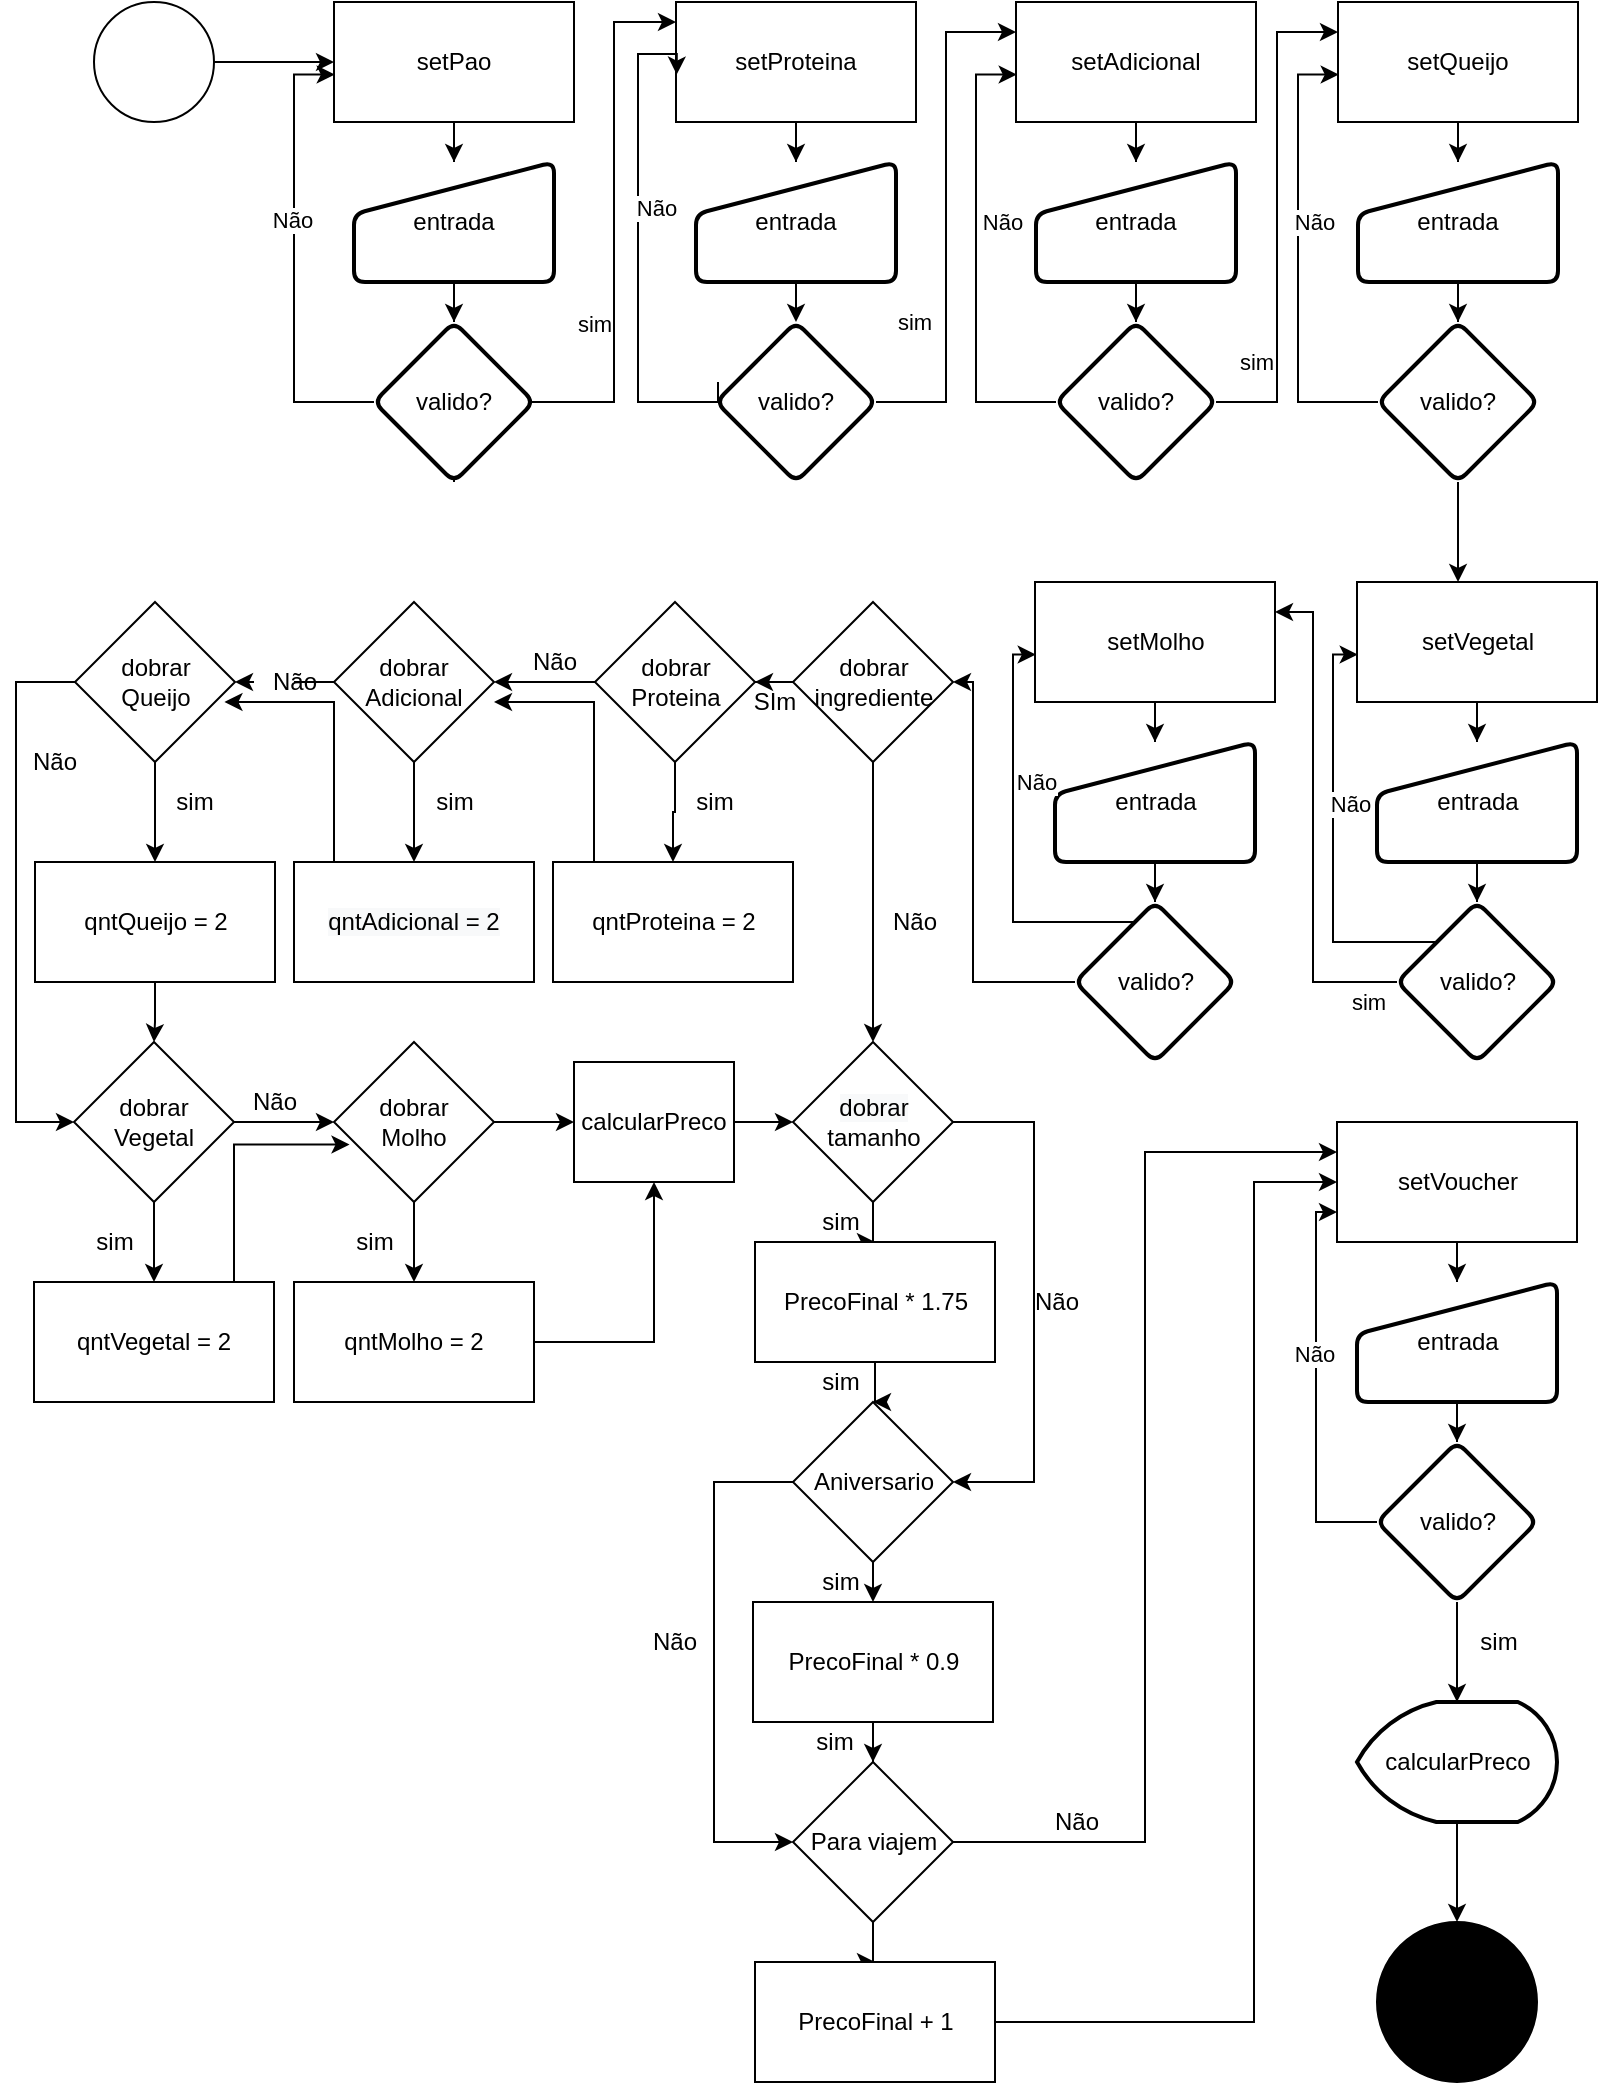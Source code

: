 <mxfile version="18.0.2" type="google"><diagram id="C5RBs43oDa-KdzZeNtuy" name="Page-1"><mxGraphModel grid="1" page="1" gridSize="10" guides="1" tooltips="1" connect="1" arrows="1" fold="1" pageScale="1" pageWidth="827" pageHeight="1169" math="0" shadow="0"><root><mxCell id="WIyWlLk6GJQsqaUBKTNV-0"/><mxCell id="WIyWlLk6GJQsqaUBKTNV-1" parent="WIyWlLk6GJQsqaUBKTNV-0"/><mxCell id="g2ubixiTTRhC26Um1EwS-9" value="" style="edgeStyle=orthogonalEdgeStyle;rounded=0;orthogonalLoop=1;jettySize=auto;html=1;" edge="1" parent="WIyWlLk6GJQsqaUBKTNV-1" source="g2ubixiTTRhC26Um1EwS-1" target="g2ubixiTTRhC26Um1EwS-8"><mxGeometry relative="1" as="geometry"/></mxCell><mxCell id="g2ubixiTTRhC26Um1EwS-1" value="entrada" style="html=1;strokeWidth=2;shape=manualInput;whiteSpace=wrap;rounded=1;size=26;arcSize=11;" vertex="1" parent="WIyWlLk6GJQsqaUBKTNV-1"><mxGeometry x="190" y="180" width="100" height="60" as="geometry"/></mxCell><mxCell id="g2ubixiTTRhC26Um1EwS-6" style="edgeStyle=orthogonalEdgeStyle;rounded=0;orthogonalLoop=1;jettySize=auto;html=1;entryX=0;entryY=0.5;entryDx=0;entryDy=0;" edge="1" parent="WIyWlLk6GJQsqaUBKTNV-1" source="g2ubixiTTRhC26Um1EwS-3" target="g2ubixiTTRhC26Um1EwS-5"><mxGeometry relative="1" as="geometry"/></mxCell><mxCell id="g2ubixiTTRhC26Um1EwS-3" value="" style="verticalLabelPosition=bottom;verticalAlign=top;html=1;shape=mxgraph.flowchart.on-page_reference;" vertex="1" parent="WIyWlLk6GJQsqaUBKTNV-1"><mxGeometry x="60" y="100" width="60" height="60" as="geometry"/></mxCell><mxCell id="g2ubixiTTRhC26Um1EwS-7" style="edgeStyle=orthogonalEdgeStyle;rounded=0;orthogonalLoop=1;jettySize=auto;html=1;" edge="1" parent="WIyWlLk6GJQsqaUBKTNV-1" source="g2ubixiTTRhC26Um1EwS-5" target="g2ubixiTTRhC26Um1EwS-1"><mxGeometry relative="1" as="geometry"/></mxCell><mxCell id="g2ubixiTTRhC26Um1EwS-5" value="setPao" style="rounded=0;whiteSpace=wrap;html=1;" vertex="1" parent="WIyWlLk6GJQsqaUBKTNV-1"><mxGeometry x="180" y="100" width="120" height="60" as="geometry"/></mxCell><mxCell id="g2ubixiTTRhC26Um1EwS-10" style="edgeStyle=orthogonalEdgeStyle;rounded=0;orthogonalLoop=1;jettySize=auto;html=1;entryX=0.003;entryY=0.605;entryDx=0;entryDy=0;entryPerimeter=0;" edge="1" parent="WIyWlLk6GJQsqaUBKTNV-1" source="g2ubixiTTRhC26Um1EwS-8" target="g2ubixiTTRhC26Um1EwS-5"><mxGeometry relative="1" as="geometry"><Array as="points"><mxPoint x="160" y="300"/><mxPoint x="160" y="136"/></Array></mxGeometry></mxCell><mxCell id="g2ubixiTTRhC26Um1EwS-11" value="Não" style="edgeLabel;html=1;align=center;verticalAlign=middle;resizable=0;points=[];" connectable="0" vertex="1" parent="g2ubixiTTRhC26Um1EwS-10"><mxGeometry x="0.172" y="1" relative="1" as="geometry"><mxPoint as="offset"/></mxGeometry></mxCell><mxCell id="g2ubixiTTRhC26Um1EwS-20" value="sim" style="edgeStyle=orthogonalEdgeStyle;rounded=0;orthogonalLoop=1;jettySize=auto;html=1;exitX=0.5;exitY=1;exitDx=0;exitDy=0;" edge="1" parent="WIyWlLk6GJQsqaUBKTNV-1" source="g2ubixiTTRhC26Um1EwS-8" target="g2ubixiTTRhC26Um1EwS-16"><mxGeometry x="-0.064" y="10" relative="1" as="geometry"><Array as="points"><mxPoint x="240" y="300"/><mxPoint x="320" y="300"/><mxPoint x="320" y="110"/></Array><mxPoint as="offset"/></mxGeometry></mxCell><mxCell id="g2ubixiTTRhC26Um1EwS-8" value="valido?" style="rhombus;whiteSpace=wrap;html=1;strokeWidth=2;rounded=1;arcSize=11;" vertex="1" parent="WIyWlLk6GJQsqaUBKTNV-1"><mxGeometry x="200" y="260" width="80" height="80" as="geometry"/></mxCell><mxCell id="g2ubixiTTRhC26Um1EwS-13" value="" style="edgeStyle=orthogonalEdgeStyle;rounded=0;orthogonalLoop=1;jettySize=auto;html=1;" edge="1" parent="WIyWlLk6GJQsqaUBKTNV-1" source="g2ubixiTTRhC26Um1EwS-14"><mxGeometry relative="1" as="geometry"><mxPoint x="411" y="260" as="targetPoint"/></mxGeometry></mxCell><mxCell id="g2ubixiTTRhC26Um1EwS-14" value="entrada" style="html=1;strokeWidth=2;shape=manualInput;whiteSpace=wrap;rounded=1;size=26;arcSize=11;" vertex="1" parent="WIyWlLk6GJQsqaUBKTNV-1"><mxGeometry x="361" y="180" width="100" height="60" as="geometry"/></mxCell><mxCell id="g2ubixiTTRhC26Um1EwS-15" style="edgeStyle=orthogonalEdgeStyle;rounded=0;orthogonalLoop=1;jettySize=auto;html=1;" edge="1" parent="WIyWlLk6GJQsqaUBKTNV-1" source="g2ubixiTTRhC26Um1EwS-16" target="g2ubixiTTRhC26Um1EwS-14"><mxGeometry relative="1" as="geometry"/></mxCell><mxCell id="g2ubixiTTRhC26Um1EwS-16" value="setProteina" style="rounded=0;whiteSpace=wrap;html=1;" vertex="1" parent="WIyWlLk6GJQsqaUBKTNV-1"><mxGeometry x="351" y="100" width="120" height="60" as="geometry"/></mxCell><mxCell id="g2ubixiTTRhC26Um1EwS-17" style="edgeStyle=orthogonalEdgeStyle;rounded=0;orthogonalLoop=1;jettySize=auto;html=1;entryX=0.003;entryY=0.605;entryDx=0;entryDy=0;entryPerimeter=0;" edge="1" parent="WIyWlLk6GJQsqaUBKTNV-1" target="g2ubixiTTRhC26Um1EwS-16"><mxGeometry relative="1" as="geometry"><Array as="points"><mxPoint x="372" y="300"/><mxPoint x="332" y="300"/><mxPoint x="332" y="126"/><mxPoint x="351" y="126"/></Array><mxPoint x="372" y="290" as="sourcePoint"/></mxGeometry></mxCell><mxCell id="g2ubixiTTRhC26Um1EwS-18" value="Não" style="edgeLabel;html=1;align=center;verticalAlign=middle;resizable=0;points=[];" connectable="0" vertex="1" parent="g2ubixiTTRhC26Um1EwS-17"><mxGeometry x="0.172" y="1" relative="1" as="geometry"><mxPoint x="10" y="1" as="offset"/></mxGeometry></mxCell><mxCell id="g2ubixiTTRhC26Um1EwS-58" value="sim" style="edgeStyle=orthogonalEdgeStyle;rounded=0;orthogonalLoop=1;jettySize=auto;html=1;exitX=1;exitY=0.5;exitDx=0;exitDy=0;entryX=0;entryY=0.25;entryDx=0;entryDy=0;" edge="1" parent="WIyWlLk6GJQsqaUBKTNV-1" source="g2ubixiTTRhC26Um1EwS-19" target="g2ubixiTTRhC26Um1EwS-38"><mxGeometry x="-0.412" y="16" relative="1" as="geometry"><mxPoint as="offset"/></mxGeometry></mxCell><mxCell id="g2ubixiTTRhC26Um1EwS-19" value="valido?" style="rhombus;whiteSpace=wrap;html=1;strokeWidth=2;rounded=1;arcSize=11;" vertex="1" parent="WIyWlLk6GJQsqaUBKTNV-1"><mxGeometry x="371" y="260" width="80" height="80" as="geometry"/></mxCell><mxCell id="g2ubixiTTRhC26Um1EwS-21" value="" style="edgeStyle=orthogonalEdgeStyle;rounded=0;orthogonalLoop=1;jettySize=auto;html=1;" edge="1" parent="WIyWlLk6GJQsqaUBKTNV-1" source="g2ubixiTTRhC26Um1EwS-22" target="g2ubixiTTRhC26Um1EwS-27"><mxGeometry relative="1" as="geometry"/></mxCell><mxCell id="g2ubixiTTRhC26Um1EwS-22" value="entrada" style="html=1;strokeWidth=2;shape=manualInput;whiteSpace=wrap;rounded=1;size=26;arcSize=11;" vertex="1" parent="WIyWlLk6GJQsqaUBKTNV-1"><mxGeometry x="692" y="180" width="100" height="60" as="geometry"/></mxCell><mxCell id="g2ubixiTTRhC26Um1EwS-23" style="edgeStyle=orthogonalEdgeStyle;rounded=0;orthogonalLoop=1;jettySize=auto;html=1;" edge="1" parent="WIyWlLk6GJQsqaUBKTNV-1" source="g2ubixiTTRhC26Um1EwS-24" target="g2ubixiTTRhC26Um1EwS-22"><mxGeometry relative="1" as="geometry"/></mxCell><mxCell id="g2ubixiTTRhC26Um1EwS-24" value="setQueijo" style="rounded=0;whiteSpace=wrap;html=1;" vertex="1" parent="WIyWlLk6GJQsqaUBKTNV-1"><mxGeometry x="682" y="100" width="120" height="60" as="geometry"/></mxCell><mxCell id="g2ubixiTTRhC26Um1EwS-25" style="edgeStyle=orthogonalEdgeStyle;rounded=0;orthogonalLoop=1;jettySize=auto;html=1;entryX=0.003;entryY=0.605;entryDx=0;entryDy=0;entryPerimeter=0;" edge="1" parent="WIyWlLk6GJQsqaUBKTNV-1" source="g2ubixiTTRhC26Um1EwS-27" target="g2ubixiTTRhC26Um1EwS-24"><mxGeometry relative="1" as="geometry"><Array as="points"><mxPoint x="662" y="300"/><mxPoint x="662" y="136"/></Array></mxGeometry></mxCell><mxCell id="g2ubixiTTRhC26Um1EwS-26" value="Não" style="edgeLabel;html=1;align=center;verticalAlign=middle;resizable=0;points=[];" connectable="0" vertex="1" parent="g2ubixiTTRhC26Um1EwS-25"><mxGeometry x="0.172" y="1" relative="1" as="geometry"><mxPoint x="9" y="1" as="offset"/></mxGeometry></mxCell><mxCell id="g2ubixiTTRhC26Um1EwS-100" style="edgeStyle=orthogonalEdgeStyle;rounded=0;orthogonalLoop=1;jettySize=auto;html=1;exitX=0.5;exitY=1;exitDx=0;exitDy=0;entryX=0.421;entryY=0;entryDx=0;entryDy=0;entryPerimeter=0;" edge="1" parent="WIyWlLk6GJQsqaUBKTNV-1" source="g2ubixiTTRhC26Um1EwS-27" target="g2ubixiTTRhC26Um1EwS-53"><mxGeometry relative="1" as="geometry"/></mxCell><mxCell id="g2ubixiTTRhC26Um1EwS-27" value="valido?" style="rhombus;whiteSpace=wrap;html=1;strokeWidth=2;rounded=1;arcSize=11;" vertex="1" parent="WIyWlLk6GJQsqaUBKTNV-1"><mxGeometry x="702" y="260" width="80" height="80" as="geometry"/></mxCell><mxCell id="g2ubixiTTRhC26Um1EwS-35" value="" style="edgeStyle=orthogonalEdgeStyle;rounded=0;orthogonalLoop=1;jettySize=auto;html=1;" edge="1" parent="WIyWlLk6GJQsqaUBKTNV-1" source="g2ubixiTTRhC26Um1EwS-36" target="g2ubixiTTRhC26Um1EwS-41"><mxGeometry relative="1" as="geometry"/></mxCell><mxCell id="g2ubixiTTRhC26Um1EwS-36" value="entrada" style="html=1;strokeWidth=2;shape=manualInput;whiteSpace=wrap;rounded=1;size=26;arcSize=11;" vertex="1" parent="WIyWlLk6GJQsqaUBKTNV-1"><mxGeometry x="531" y="180" width="100" height="60" as="geometry"/></mxCell><mxCell id="g2ubixiTTRhC26Um1EwS-37" style="edgeStyle=orthogonalEdgeStyle;rounded=0;orthogonalLoop=1;jettySize=auto;html=1;" edge="1" parent="WIyWlLk6GJQsqaUBKTNV-1" source="g2ubixiTTRhC26Um1EwS-38" target="g2ubixiTTRhC26Um1EwS-36"><mxGeometry relative="1" as="geometry"/></mxCell><mxCell id="g2ubixiTTRhC26Um1EwS-38" value="setAdicional" style="rounded=0;whiteSpace=wrap;html=1;" vertex="1" parent="WIyWlLk6GJQsqaUBKTNV-1"><mxGeometry x="521" y="100" width="120" height="60" as="geometry"/></mxCell><mxCell id="g2ubixiTTRhC26Um1EwS-39" style="edgeStyle=orthogonalEdgeStyle;rounded=0;orthogonalLoop=1;jettySize=auto;html=1;entryX=0.003;entryY=0.605;entryDx=0;entryDy=0;entryPerimeter=0;" edge="1" parent="WIyWlLk6GJQsqaUBKTNV-1" source="g2ubixiTTRhC26Um1EwS-41" target="g2ubixiTTRhC26Um1EwS-38"><mxGeometry relative="1" as="geometry"><Array as="points"><mxPoint x="501" y="300"/><mxPoint x="501" y="136"/></Array></mxGeometry></mxCell><mxCell id="g2ubixiTTRhC26Um1EwS-40" value="Não" style="edgeLabel;html=1;align=center;verticalAlign=middle;resizable=0;points=[];" connectable="0" vertex="1" parent="g2ubixiTTRhC26Um1EwS-39"><mxGeometry x="0.172" y="1" relative="1" as="geometry"><mxPoint x="14" y="1" as="offset"/></mxGeometry></mxCell><mxCell id="g2ubixiTTRhC26Um1EwS-59" value="sim" style="edgeStyle=orthogonalEdgeStyle;rounded=0;orthogonalLoop=1;jettySize=auto;html=1;exitX=1;exitY=0.5;exitDx=0;exitDy=0;entryX=0;entryY=0.25;entryDx=0;entryDy=0;" edge="1" parent="WIyWlLk6GJQsqaUBKTNV-1" source="g2ubixiTTRhC26Um1EwS-41" target="g2ubixiTTRhC26Um1EwS-24"><mxGeometry x="-0.589" y="11" relative="1" as="geometry"><mxPoint as="offset"/></mxGeometry></mxCell><mxCell id="g2ubixiTTRhC26Um1EwS-41" value="valido?" style="rhombus;whiteSpace=wrap;html=1;strokeWidth=2;rounded=1;arcSize=11;" vertex="1" parent="WIyWlLk6GJQsqaUBKTNV-1"><mxGeometry x="541" y="260" width="80" height="80" as="geometry"/></mxCell><mxCell id="g2ubixiTTRhC26Um1EwS-43" value="" style="edgeStyle=orthogonalEdgeStyle;rounded=0;orthogonalLoop=1;jettySize=auto;html=1;" edge="1" parent="WIyWlLk6GJQsqaUBKTNV-1" source="g2ubixiTTRhC26Um1EwS-44" target="g2ubixiTTRhC26Um1EwS-49"><mxGeometry relative="1" as="geometry"/></mxCell><mxCell id="g2ubixiTTRhC26Um1EwS-44" value="entrada" style="html=1;strokeWidth=2;shape=manualInput;whiteSpace=wrap;rounded=1;size=26;arcSize=11;" vertex="1" parent="WIyWlLk6GJQsqaUBKTNV-1"><mxGeometry x="540.5" y="470" width="100" height="60" as="geometry"/></mxCell><mxCell id="g2ubixiTTRhC26Um1EwS-45" style="edgeStyle=orthogonalEdgeStyle;rounded=0;orthogonalLoop=1;jettySize=auto;html=1;" edge="1" parent="WIyWlLk6GJQsqaUBKTNV-1" source="g2ubixiTTRhC26Um1EwS-46" target="g2ubixiTTRhC26Um1EwS-44"><mxGeometry relative="1" as="geometry"/></mxCell><mxCell id="g2ubixiTTRhC26Um1EwS-46" value="setMolho" style="rounded=0;whiteSpace=wrap;html=1;" vertex="1" parent="WIyWlLk6GJQsqaUBKTNV-1"><mxGeometry x="530.5" y="390" width="120" height="60" as="geometry"/></mxCell><mxCell id="g2ubixiTTRhC26Um1EwS-47" style="edgeStyle=orthogonalEdgeStyle;rounded=0;orthogonalLoop=1;jettySize=auto;html=1;entryX=0.003;entryY=0.605;entryDx=0;entryDy=0;entryPerimeter=0;" edge="1" parent="WIyWlLk6GJQsqaUBKTNV-1" source="g2ubixiTTRhC26Um1EwS-49" target="g2ubixiTTRhC26Um1EwS-46"><mxGeometry relative="1" as="geometry"><Array as="points"><mxPoint x="519.5" y="560"/><mxPoint x="519.5" y="426"/></Array></mxGeometry></mxCell><mxCell id="g2ubixiTTRhC26Um1EwS-48" value="Não" style="edgeLabel;html=1;align=center;verticalAlign=middle;resizable=0;points=[];" connectable="0" vertex="1" parent="g2ubixiTTRhC26Um1EwS-47"><mxGeometry x="0.172" y="1" relative="1" as="geometry"><mxPoint x="12" y="-10" as="offset"/></mxGeometry></mxCell><mxCell id="g2ubixiTTRhC26Um1EwS-66" style="edgeStyle=orthogonalEdgeStyle;rounded=0;orthogonalLoop=1;jettySize=auto;html=1;entryX=1;entryY=0.5;entryDx=0;entryDy=0;" edge="1" parent="WIyWlLk6GJQsqaUBKTNV-1" source="g2ubixiTTRhC26Um1EwS-49" target="g2ubixiTTRhC26Um1EwS-65"><mxGeometry relative="1" as="geometry"><Array as="points"><mxPoint x="499.5" y="590"/><mxPoint x="499.5" y="440"/></Array></mxGeometry></mxCell><mxCell id="g2ubixiTTRhC26Um1EwS-49" value="valido?" style="rhombus;whiteSpace=wrap;html=1;strokeWidth=2;rounded=1;arcSize=11;" vertex="1" parent="WIyWlLk6GJQsqaUBKTNV-1"><mxGeometry x="550.5" y="550" width="80" height="80" as="geometry"/></mxCell><mxCell id="g2ubixiTTRhC26Um1EwS-50" value="" style="edgeStyle=orthogonalEdgeStyle;rounded=0;orthogonalLoop=1;jettySize=auto;html=1;" edge="1" parent="WIyWlLk6GJQsqaUBKTNV-1" source="g2ubixiTTRhC26Um1EwS-51" target="g2ubixiTTRhC26Um1EwS-56"><mxGeometry relative="1" as="geometry"/></mxCell><mxCell id="g2ubixiTTRhC26Um1EwS-51" value="entrada" style="html=1;strokeWidth=2;shape=manualInput;whiteSpace=wrap;rounded=1;size=26;arcSize=11;" vertex="1" parent="WIyWlLk6GJQsqaUBKTNV-1"><mxGeometry x="701.5" y="470" width="100" height="60" as="geometry"/></mxCell><mxCell id="g2ubixiTTRhC26Um1EwS-52" style="edgeStyle=orthogonalEdgeStyle;rounded=0;orthogonalLoop=1;jettySize=auto;html=1;" edge="1" parent="WIyWlLk6GJQsqaUBKTNV-1" source="g2ubixiTTRhC26Um1EwS-53" target="g2ubixiTTRhC26Um1EwS-51"><mxGeometry relative="1" as="geometry"/></mxCell><mxCell id="g2ubixiTTRhC26Um1EwS-53" value="setVegetal" style="rounded=0;whiteSpace=wrap;html=1;" vertex="1" parent="WIyWlLk6GJQsqaUBKTNV-1"><mxGeometry x="691.5" y="390" width="120" height="60" as="geometry"/></mxCell><mxCell id="g2ubixiTTRhC26Um1EwS-54" style="edgeStyle=orthogonalEdgeStyle;rounded=0;orthogonalLoop=1;jettySize=auto;html=1;entryX=0.003;entryY=0.605;entryDx=0;entryDy=0;entryPerimeter=0;" edge="1" parent="WIyWlLk6GJQsqaUBKTNV-1" source="g2ubixiTTRhC26Um1EwS-56" target="g2ubixiTTRhC26Um1EwS-53"><mxGeometry relative="1" as="geometry"><Array as="points"><mxPoint x="679.5" y="570"/><mxPoint x="679.5" y="426"/></Array></mxGeometry></mxCell><mxCell id="g2ubixiTTRhC26Um1EwS-55" value="Não" style="edgeLabel;html=1;align=center;verticalAlign=middle;resizable=0;points=[];" connectable="0" vertex="1" parent="g2ubixiTTRhC26Um1EwS-54"><mxGeometry x="0.172" y="1" relative="1" as="geometry"><mxPoint x="9" y="1" as="offset"/></mxGeometry></mxCell><mxCell id="g2ubixiTTRhC26Um1EwS-63" style="edgeStyle=orthogonalEdgeStyle;rounded=0;orthogonalLoop=1;jettySize=auto;html=1;entryX=1;entryY=0.25;entryDx=0;entryDy=0;" edge="1" parent="WIyWlLk6GJQsqaUBKTNV-1" source="g2ubixiTTRhC26Um1EwS-56" target="g2ubixiTTRhC26Um1EwS-46"><mxGeometry relative="1" as="geometry"><Array as="points"><mxPoint x="669.5" y="590"/><mxPoint x="669.5" y="405"/></Array></mxGeometry></mxCell><mxCell id="g2ubixiTTRhC26Um1EwS-64" value="sim" style="edgeLabel;html=1;align=center;verticalAlign=middle;resizable=0;points=[];" connectable="0" vertex="1" parent="g2ubixiTTRhC26Um1EwS-63"><mxGeometry x="-0.725" relative="1" as="geometry"><mxPoint x="19" y="10" as="offset"/></mxGeometry></mxCell><mxCell id="g2ubixiTTRhC26Um1EwS-56" value="valido?" style="rhombus;whiteSpace=wrap;html=1;strokeWidth=2;rounded=1;arcSize=11;" vertex="1" parent="WIyWlLk6GJQsqaUBKTNV-1"><mxGeometry x="711.5" y="550" width="80" height="80" as="geometry"/></mxCell><mxCell id="g2ubixiTTRhC26Um1EwS-86" style="edgeStyle=orthogonalEdgeStyle;rounded=0;orthogonalLoop=1;jettySize=auto;html=1;" edge="1" parent="WIyWlLk6GJQsqaUBKTNV-1" source="g2ubixiTTRhC26Um1EwS-65" target="g2ubixiTTRhC26Um1EwS-72"><mxGeometry relative="1" as="geometry"/></mxCell><mxCell id="g2ubixiTTRhC26Um1EwS-92" style="edgeStyle=orthogonalEdgeStyle;rounded=0;orthogonalLoop=1;jettySize=auto;html=1;exitX=0;exitY=0.5;exitDx=0;exitDy=0;" edge="1" parent="WIyWlLk6GJQsqaUBKTNV-1" source="g2ubixiTTRhC26Um1EwS-65" target="g2ubixiTTRhC26Um1EwS-67"><mxGeometry relative="1" as="geometry"/></mxCell><mxCell id="g2ubixiTTRhC26Um1EwS-65" value="dobrar&lt;br&gt;ingrediente" style="rhombus;whiteSpace=wrap;html=1;" vertex="1" parent="WIyWlLk6GJQsqaUBKTNV-1"><mxGeometry x="409.5" y="400" width="80" height="80" as="geometry"/></mxCell><mxCell id="g2ubixiTTRhC26Um1EwS-94" style="edgeStyle=orthogonalEdgeStyle;rounded=0;orthogonalLoop=1;jettySize=auto;html=1;exitX=0.5;exitY=1;exitDx=0;exitDy=0;entryX=0.5;entryY=0;entryDx=0;entryDy=0;" edge="1" parent="WIyWlLk6GJQsqaUBKTNV-1" source="g2ubixiTTRhC26Um1EwS-67" target="g2ubixiTTRhC26Um1EwS-87"><mxGeometry relative="1" as="geometry"/></mxCell><mxCell id="g2ubixiTTRhC26Um1EwS-97" style="edgeStyle=orthogonalEdgeStyle;rounded=0;orthogonalLoop=1;jettySize=auto;html=1;exitX=0;exitY=0.5;exitDx=0;exitDy=0;" edge="1" parent="WIyWlLk6GJQsqaUBKTNV-1" source="g2ubixiTTRhC26Um1EwS-67" target="g2ubixiTTRhC26Um1EwS-68"><mxGeometry relative="1" as="geometry"/></mxCell><mxCell id="g2ubixiTTRhC26Um1EwS-67" value="&lt;span style=&quot;&quot;&gt;dobrar&lt;/span&gt;&lt;br style=&quot;&quot;&gt;&lt;span style=&quot;&quot;&gt;Proteina&lt;/span&gt;" style="rhombus;whiteSpace=wrap;html=1;" vertex="1" parent="WIyWlLk6GJQsqaUBKTNV-1"><mxGeometry x="310.5" y="400" width="80" height="80" as="geometry"/></mxCell><mxCell id="g2ubixiTTRhC26Um1EwS-95" style="edgeStyle=orthogonalEdgeStyle;rounded=0;orthogonalLoop=1;jettySize=auto;html=1;exitX=0.5;exitY=1;exitDx=0;exitDy=0;entryX=0.5;entryY=0;entryDx=0;entryDy=0;" edge="1" parent="WIyWlLk6GJQsqaUBKTNV-1" source="g2ubixiTTRhC26Um1EwS-68" target="g2ubixiTTRhC26Um1EwS-88"><mxGeometry relative="1" as="geometry"/></mxCell><mxCell id="g2ubixiTTRhC26Um1EwS-98" style="edgeStyle=orthogonalEdgeStyle;rounded=0;orthogonalLoop=1;jettySize=auto;html=1;exitX=0;exitY=0.5;exitDx=0;exitDy=0;startArrow=none;" edge="1" parent="WIyWlLk6GJQsqaUBKTNV-1" source="g2ubixiTTRhC26Um1EwS-122"><mxGeometry relative="1" as="geometry"><mxPoint x="130.5" y="440" as="targetPoint"/></mxGeometry></mxCell><mxCell id="g2ubixiTTRhC26Um1EwS-68" value="&lt;span style=&quot;&quot;&gt;dobrar&lt;/span&gt;&lt;br style=&quot;&quot;&gt;&lt;span style=&quot;&quot;&gt;Adicional&lt;/span&gt;" style="rhombus;whiteSpace=wrap;html=1;" vertex="1" parent="WIyWlLk6GJQsqaUBKTNV-1"><mxGeometry x="180" y="400" width="80" height="80" as="geometry"/></mxCell><mxCell id="g2ubixiTTRhC26Um1EwS-96" style="edgeStyle=orthogonalEdgeStyle;rounded=0;orthogonalLoop=1;jettySize=auto;html=1;exitX=0.5;exitY=1;exitDx=0;exitDy=0;" edge="1" parent="WIyWlLk6GJQsqaUBKTNV-1" source="g2ubixiTTRhC26Um1EwS-69"><mxGeometry relative="1" as="geometry"><mxPoint x="90.5" y="530" as="targetPoint"/></mxGeometry></mxCell><mxCell id="g2ubixiTTRhC26Um1EwS-104" style="edgeStyle=orthogonalEdgeStyle;rounded=0;orthogonalLoop=1;jettySize=auto;html=1;entryX=0;entryY=0.5;entryDx=0;entryDy=0;" edge="1" parent="WIyWlLk6GJQsqaUBKTNV-1" source="g2ubixiTTRhC26Um1EwS-69" target="g2ubixiTTRhC26Um1EwS-70"><mxGeometry relative="1" as="geometry"><Array as="points"><mxPoint x="21" y="440"/><mxPoint x="21" y="660"/></Array></mxGeometry></mxCell><mxCell id="g2ubixiTTRhC26Um1EwS-69" value="&lt;span style=&quot;&quot;&gt;dobrar&lt;/span&gt;&lt;br style=&quot;&quot;&gt;&lt;span style=&quot;&quot;&gt;Queijo&lt;/span&gt;" style="rhombus;whiteSpace=wrap;html=1;" vertex="1" parent="WIyWlLk6GJQsqaUBKTNV-1"><mxGeometry x="50.5" y="400" width="80" height="80" as="geometry"/></mxCell><mxCell id="g2ubixiTTRhC26Um1EwS-106" style="edgeStyle=orthogonalEdgeStyle;rounded=0;orthogonalLoop=1;jettySize=auto;html=1;exitX=1;exitY=0.5;exitDx=0;exitDy=0;" edge="1" parent="WIyWlLk6GJQsqaUBKTNV-1" source="g2ubixiTTRhC26Um1EwS-70" target="g2ubixiTTRhC26Um1EwS-71"><mxGeometry relative="1" as="geometry"/></mxCell><mxCell id="g2ubixiTTRhC26Um1EwS-113" style="edgeStyle=orthogonalEdgeStyle;rounded=0;orthogonalLoop=1;jettySize=auto;html=1;exitX=0.5;exitY=1;exitDx=0;exitDy=0;" edge="1" parent="WIyWlLk6GJQsqaUBKTNV-1" source="g2ubixiTTRhC26Um1EwS-70" target="g2ubixiTTRhC26Um1EwS-90"><mxGeometry relative="1" as="geometry"/></mxCell><mxCell id="g2ubixiTTRhC26Um1EwS-70" value="&lt;span style=&quot;&quot;&gt;dobrar&lt;/span&gt;&lt;br style=&quot;&quot;&gt;&lt;span style=&quot;&quot;&gt;Vegetal&lt;/span&gt;" style="rhombus;whiteSpace=wrap;html=1;" vertex="1" parent="WIyWlLk6GJQsqaUBKTNV-1"><mxGeometry x="50" y="620" width="80" height="80" as="geometry"/></mxCell><mxCell id="g2ubixiTTRhC26Um1EwS-116" style="edgeStyle=orthogonalEdgeStyle;rounded=0;orthogonalLoop=1;jettySize=auto;html=1;entryX=0.5;entryY=0;entryDx=0;entryDy=0;" edge="1" parent="WIyWlLk6GJQsqaUBKTNV-1" source="g2ubixiTTRhC26Um1EwS-71" target="g2ubixiTTRhC26Um1EwS-91"><mxGeometry relative="1" as="geometry"/></mxCell><mxCell id="g2ubixiTTRhC26Um1EwS-127" style="edgeStyle=orthogonalEdgeStyle;rounded=0;orthogonalLoop=1;jettySize=auto;html=1;exitX=1;exitY=0.5;exitDx=0;exitDy=0;entryX=0;entryY=0.5;entryDx=0;entryDy=0;" edge="1" parent="WIyWlLk6GJQsqaUBKTNV-1" source="g2ubixiTTRhC26Um1EwS-71" target="g2ubixiTTRhC26Um1EwS-163"><mxGeometry relative="1" as="geometry"><Array as="points"><mxPoint x="280" y="660"/><mxPoint x="280" y="660"/></Array></mxGeometry></mxCell><mxCell id="g2ubixiTTRhC26Um1EwS-71" value="&lt;span style=&quot;&quot;&gt;dobrar&lt;/span&gt;&lt;br style=&quot;&quot;&gt;&lt;span style=&quot;&quot;&gt;Molho&lt;/span&gt;" style="rhombus;whiteSpace=wrap;html=1;" vertex="1" parent="WIyWlLk6GJQsqaUBKTNV-1"><mxGeometry x="180" y="620" width="80" height="80" as="geometry"/></mxCell><mxCell id="g2ubixiTTRhC26Um1EwS-134" style="edgeStyle=orthogonalEdgeStyle;rounded=0;orthogonalLoop=1;jettySize=auto;html=1;exitX=0.5;exitY=1;exitDx=0;exitDy=0;" edge="1" parent="WIyWlLk6GJQsqaUBKTNV-1" source="g2ubixiTTRhC26Um1EwS-72" target="g2ubixiTTRhC26Um1EwS-131"><mxGeometry relative="1" as="geometry"/></mxCell><mxCell id="g2ubixiTTRhC26Um1EwS-141" style="edgeStyle=orthogonalEdgeStyle;rounded=0;orthogonalLoop=1;jettySize=auto;html=1;exitX=1;exitY=0.5;exitDx=0;exitDy=0;entryX=1;entryY=0.5;entryDx=0;entryDy=0;" edge="1" parent="WIyWlLk6GJQsqaUBKTNV-1" source="g2ubixiTTRhC26Um1EwS-72" target="g2ubixiTTRhC26Um1EwS-73"><mxGeometry relative="1" as="geometry"><Array as="points"><mxPoint x="530" y="660"/><mxPoint x="530" y="840"/></Array></mxGeometry></mxCell><mxCell id="g2ubixiTTRhC26Um1EwS-72" value="&lt;span style=&quot;color: rgb(0, 0, 0); font-family: Helvetica; font-size: 12px; font-style: normal; font-variant-ligatures: normal; font-variant-caps: normal; font-weight: 400; letter-spacing: normal; orphans: 2; text-align: center; text-indent: 0px; text-transform: none; widows: 2; word-spacing: 0px; -webkit-text-stroke-width: 0px; background-color: rgb(248, 249, 250); text-decoration-thickness: initial; text-decoration-style: initial; text-decoration-color: initial; float: none; display: inline !important;&quot;&gt;dobrar&lt;/span&gt;&lt;br style=&quot;color: rgb(0, 0, 0); font-family: Helvetica; font-size: 12px; font-style: normal; font-variant-ligatures: normal; font-variant-caps: normal; font-weight: 400; letter-spacing: normal; orphans: 2; text-align: center; text-indent: 0px; text-transform: none; widows: 2; word-spacing: 0px; -webkit-text-stroke-width: 0px; background-color: rgb(248, 249, 250); text-decoration-thickness: initial; text-decoration-style: initial; text-decoration-color: initial;&quot;&gt;tamanho" style="rhombus;whiteSpace=wrap;html=1;" vertex="1" parent="WIyWlLk6GJQsqaUBKTNV-1"><mxGeometry x="409.5" y="620" width="80" height="80" as="geometry"/></mxCell><mxCell id="g2ubixiTTRhC26Um1EwS-136" style="edgeStyle=orthogonalEdgeStyle;rounded=0;orthogonalLoop=1;jettySize=auto;html=1;exitX=0.5;exitY=1;exitDx=0;exitDy=0;entryX=0.5;entryY=0;entryDx=0;entryDy=0;" edge="1" parent="WIyWlLk6GJQsqaUBKTNV-1" source="g2ubixiTTRhC26Um1EwS-73" target="g2ubixiTTRhC26Um1EwS-132"><mxGeometry relative="1" as="geometry"/></mxCell><mxCell id="g2ubixiTTRhC26Um1EwS-142" style="edgeStyle=orthogonalEdgeStyle;rounded=0;orthogonalLoop=1;jettySize=auto;html=1;exitX=0;exitY=0.5;exitDx=0;exitDy=0;entryX=0;entryY=0.5;entryDx=0;entryDy=0;" edge="1" parent="WIyWlLk6GJQsqaUBKTNV-1" source="g2ubixiTTRhC26Um1EwS-73" target="g2ubixiTTRhC26Um1EwS-74"><mxGeometry relative="1" as="geometry"><Array as="points"><mxPoint x="370" y="840"/><mxPoint x="370" y="1020"/></Array></mxGeometry></mxCell><mxCell id="g2ubixiTTRhC26Um1EwS-73" value="Aniversario" style="rhombus;whiteSpace=wrap;html=1;" vertex="1" parent="WIyWlLk6GJQsqaUBKTNV-1"><mxGeometry x="409.5" y="800" width="80" height="80" as="geometry"/></mxCell><mxCell id="g2ubixiTTRhC26Um1EwS-138" style="edgeStyle=orthogonalEdgeStyle;rounded=0;orthogonalLoop=1;jettySize=auto;html=1;exitX=0.5;exitY=1;exitDx=0;exitDy=0;" edge="1" parent="WIyWlLk6GJQsqaUBKTNV-1" source="g2ubixiTTRhC26Um1EwS-74" target="g2ubixiTTRhC26Um1EwS-133"><mxGeometry relative="1" as="geometry"/></mxCell><mxCell id="g2ubixiTTRhC26Um1EwS-151" style="edgeStyle=orthogonalEdgeStyle;rounded=0;orthogonalLoop=1;jettySize=auto;html=1;entryX=0;entryY=0.25;entryDx=0;entryDy=0;" edge="1" parent="WIyWlLk6GJQsqaUBKTNV-1" source="g2ubixiTTRhC26Um1EwS-74" target="g2ubixiTTRhC26Um1EwS-78"><mxGeometry relative="1" as="geometry"/></mxCell><mxCell id="g2ubixiTTRhC26Um1EwS-74" value="Para viajem" style="rhombus;whiteSpace=wrap;html=1;" vertex="1" parent="WIyWlLk6GJQsqaUBKTNV-1"><mxGeometry x="409.5" y="980" width="80" height="80" as="geometry"/></mxCell><mxCell id="g2ubixiTTRhC26Um1EwS-75" value="" style="edgeStyle=orthogonalEdgeStyle;rounded=0;orthogonalLoop=1;jettySize=auto;html=1;" edge="1" parent="WIyWlLk6GJQsqaUBKTNV-1" source="g2ubixiTTRhC26Um1EwS-76" target="g2ubixiTTRhC26Um1EwS-81"><mxGeometry relative="1" as="geometry"/></mxCell><mxCell id="g2ubixiTTRhC26Um1EwS-76" value="entrada" style="html=1;strokeWidth=2;shape=manualInput;whiteSpace=wrap;rounded=1;size=26;arcSize=11;" vertex="1" parent="WIyWlLk6GJQsqaUBKTNV-1"><mxGeometry x="691.5" y="740" width="100" height="60" as="geometry"/></mxCell><mxCell id="g2ubixiTTRhC26Um1EwS-77" style="edgeStyle=orthogonalEdgeStyle;rounded=0;orthogonalLoop=1;jettySize=auto;html=1;" edge="1" parent="WIyWlLk6GJQsqaUBKTNV-1" source="g2ubixiTTRhC26Um1EwS-78" target="g2ubixiTTRhC26Um1EwS-76"><mxGeometry relative="1" as="geometry"/></mxCell><mxCell id="g2ubixiTTRhC26Um1EwS-78" value="setVoucher" style="rounded=0;whiteSpace=wrap;html=1;" vertex="1" parent="WIyWlLk6GJQsqaUBKTNV-1"><mxGeometry x="681.5" y="660" width="120" height="60" as="geometry"/></mxCell><mxCell id="g2ubixiTTRhC26Um1EwS-79" style="edgeStyle=orthogonalEdgeStyle;rounded=0;orthogonalLoop=1;jettySize=auto;html=1;entryX=0;entryY=0.75;entryDx=0;entryDy=0;" edge="1" parent="WIyWlLk6GJQsqaUBKTNV-1" source="g2ubixiTTRhC26Um1EwS-81" target="g2ubixiTTRhC26Um1EwS-78"><mxGeometry relative="1" as="geometry"><Array as="points"><mxPoint x="671" y="860"/><mxPoint x="671" y="705"/></Array></mxGeometry></mxCell><mxCell id="g2ubixiTTRhC26Um1EwS-80" value="Não" style="edgeLabel;html=1;align=center;verticalAlign=middle;resizable=0;points=[];" connectable="0" vertex="1" parent="g2ubixiTTRhC26Um1EwS-79"><mxGeometry x="0.172" y="1" relative="1" as="geometry"><mxPoint as="offset"/></mxGeometry></mxCell><mxCell id="g2ubixiTTRhC26Um1EwS-160" value="" style="edgeStyle=orthogonalEdgeStyle;rounded=0;orthogonalLoop=1;jettySize=auto;html=1;" edge="1" parent="WIyWlLk6GJQsqaUBKTNV-1" source="g2ubixiTTRhC26Um1EwS-81" target="g2ubixiTTRhC26Um1EwS-139"><mxGeometry relative="1" as="geometry"/></mxCell><mxCell id="g2ubixiTTRhC26Um1EwS-81" value="valido?" style="rhombus;whiteSpace=wrap;html=1;strokeWidth=2;rounded=1;arcSize=11;" vertex="1" parent="WIyWlLk6GJQsqaUBKTNV-1"><mxGeometry x="701.5" y="820" width="80" height="80" as="geometry"/></mxCell><mxCell id="g2ubixiTTRhC26Um1EwS-83" value="" style="ellipse;whiteSpace=wrap;html=1;aspect=fixed;fillColor=#000000;" vertex="1" parent="WIyWlLk6GJQsqaUBKTNV-1"><mxGeometry x="701.5" y="1060" width="80" height="80" as="geometry"/></mxCell><mxCell id="g2ubixiTTRhC26Um1EwS-101" style="edgeStyle=orthogonalEdgeStyle;rounded=0;orthogonalLoop=1;jettySize=auto;html=1;exitX=0.25;exitY=0;exitDx=0;exitDy=0;" edge="1" parent="WIyWlLk6GJQsqaUBKTNV-1" source="g2ubixiTTRhC26Um1EwS-87"><mxGeometry relative="1" as="geometry"><mxPoint x="260.0" y="450" as="targetPoint"/><Array as="points"><mxPoint x="310" y="530"/><mxPoint x="310" y="450"/></Array></mxGeometry></mxCell><mxCell id="g2ubixiTTRhC26Um1EwS-87" value="qntProteina = 2" style="rounded=0;whiteSpace=wrap;html=1;fillColor=#FFFFFF;" vertex="1" parent="WIyWlLk6GJQsqaUBKTNV-1"><mxGeometry x="289.5" y="530" width="120" height="60" as="geometry"/></mxCell><mxCell id="g2ubixiTTRhC26Um1EwS-103" style="edgeStyle=orthogonalEdgeStyle;rounded=0;orthogonalLoop=1;jettySize=auto;html=1;exitX=0.25;exitY=0;exitDx=0;exitDy=0;entryX=0.934;entryY=0.625;entryDx=0;entryDy=0;entryPerimeter=0;" edge="1" parent="WIyWlLk6GJQsqaUBKTNV-1" source="g2ubixiTTRhC26Um1EwS-88" target="g2ubixiTTRhC26Um1EwS-69"><mxGeometry relative="1" as="geometry"><Array as="points"><mxPoint x="180" y="530"/><mxPoint x="180" y="450"/></Array></mxGeometry></mxCell><mxCell id="g2ubixiTTRhC26Um1EwS-88" value="&lt;span style=&quot;color: rgb(0, 0, 0); font-family: Helvetica; font-size: 12px; font-style: normal; font-variant-ligatures: normal; font-variant-caps: normal; font-weight: 400; letter-spacing: normal; orphans: 2; text-align: center; text-indent: 0px; text-transform: none; widows: 2; word-spacing: 0px; -webkit-text-stroke-width: 0px; background-color: rgb(248, 249, 250); text-decoration-thickness: initial; text-decoration-style: initial; text-decoration-color: initial; float: none; display: inline !important;&quot;&gt;qntAdicional = 2&lt;/span&gt;" style="rounded=0;whiteSpace=wrap;html=1;fillColor=#FFFFFF;" vertex="1" parent="WIyWlLk6GJQsqaUBKTNV-1"><mxGeometry x="160" y="530" width="120" height="60" as="geometry"/></mxCell><mxCell id="g2ubixiTTRhC26Um1EwS-105" style="edgeStyle=orthogonalEdgeStyle;rounded=0;orthogonalLoop=1;jettySize=auto;html=1;exitX=0.5;exitY=1;exitDx=0;exitDy=0;" edge="1" parent="WIyWlLk6GJQsqaUBKTNV-1" source="g2ubixiTTRhC26Um1EwS-89" target="g2ubixiTTRhC26Um1EwS-70"><mxGeometry relative="1" as="geometry"/></mxCell><mxCell id="g2ubixiTTRhC26Um1EwS-89" value="&lt;span style=&quot;&quot;&gt;qntQueijo = 2&lt;/span&gt;" style="rounded=0;whiteSpace=wrap;html=1;fillColor=#FFFFFF;" vertex="1" parent="WIyWlLk6GJQsqaUBKTNV-1"><mxGeometry x="30.5" y="530" width="120" height="60" as="geometry"/></mxCell><mxCell id="g2ubixiTTRhC26Um1EwS-119" style="edgeStyle=orthogonalEdgeStyle;rounded=0;orthogonalLoop=1;jettySize=auto;html=1;exitX=0.75;exitY=0;exitDx=0;exitDy=0;entryX=0.097;entryY=0.641;entryDx=0;entryDy=0;entryPerimeter=0;" edge="1" parent="WIyWlLk6GJQsqaUBKTNV-1" source="g2ubixiTTRhC26Um1EwS-90" target="g2ubixiTTRhC26Um1EwS-71"><mxGeometry relative="1" as="geometry"><Array as="points"><mxPoint x="130" y="740"/><mxPoint x="130" y="671"/></Array></mxGeometry></mxCell><mxCell id="g2ubixiTTRhC26Um1EwS-90" value="&lt;span style=&quot;&quot;&gt;qntVegetal = 2&lt;/span&gt;" style="rounded=0;whiteSpace=wrap;html=1;fillColor=#FFFFFF;" vertex="1" parent="WIyWlLk6GJQsqaUBKTNV-1"><mxGeometry x="30" y="740" width="120" height="60" as="geometry"/></mxCell><mxCell id="g2ubixiTTRhC26Um1EwS-130" style="edgeStyle=orthogonalEdgeStyle;rounded=0;orthogonalLoop=1;jettySize=auto;html=1;entryX=0.5;entryY=1;entryDx=0;entryDy=0;" edge="1" parent="WIyWlLk6GJQsqaUBKTNV-1" source="g2ubixiTTRhC26Um1EwS-91" target="g2ubixiTTRhC26Um1EwS-163"><mxGeometry relative="1" as="geometry"><Array as="points"><mxPoint x="340" y="770"/></Array></mxGeometry></mxCell><mxCell id="g2ubixiTTRhC26Um1EwS-91" value="&lt;span style=&quot;&quot;&gt;qntMolho = 2&lt;/span&gt;" style="rounded=0;whiteSpace=wrap;html=1;fillColor=#FFFFFF;" vertex="1" parent="WIyWlLk6GJQsqaUBKTNV-1"><mxGeometry x="160" y="740" width="120" height="60" as="geometry"/></mxCell><mxCell id="g2ubixiTTRhC26Um1EwS-107" value="sim" style="text;html=1;align=center;verticalAlign=middle;resizable=0;points=[];autosize=1;strokeColor=none;fillColor=none;" vertex="1" parent="WIyWlLk6GJQsqaUBKTNV-1"><mxGeometry x="350" y="490" width="40" height="20" as="geometry"/></mxCell><mxCell id="g2ubixiTTRhC26Um1EwS-109" value="sim" style="text;html=1;align=center;verticalAlign=middle;resizable=0;points=[];autosize=1;strokeColor=none;fillColor=none;" vertex="1" parent="WIyWlLk6GJQsqaUBKTNV-1"><mxGeometry x="220" y="490" width="40" height="20" as="geometry"/></mxCell><mxCell id="g2ubixiTTRhC26Um1EwS-110" value="sim" style="text;html=1;align=center;verticalAlign=middle;resizable=0;points=[];autosize=1;strokeColor=none;fillColor=none;" vertex="1" parent="WIyWlLk6GJQsqaUBKTNV-1"><mxGeometry x="90" y="490" width="40" height="20" as="geometry"/></mxCell><mxCell id="g2ubixiTTRhC26Um1EwS-111" value="sim" style="text;html=1;align=center;verticalAlign=middle;resizable=0;points=[];autosize=1;strokeColor=none;fillColor=none;" vertex="1" parent="WIyWlLk6GJQsqaUBKTNV-1"><mxGeometry x="180" y="710" width="40" height="20" as="geometry"/></mxCell><mxCell id="g2ubixiTTRhC26Um1EwS-112" value="sim" style="text;html=1;align=center;verticalAlign=middle;resizable=0;points=[];autosize=1;strokeColor=none;fillColor=none;" vertex="1" parent="WIyWlLk6GJQsqaUBKTNV-1"><mxGeometry x="50" y="710" width="40" height="20" as="geometry"/></mxCell><mxCell id="g2ubixiTTRhC26Um1EwS-120" value="Não" style="text;html=1;align=center;verticalAlign=middle;resizable=0;points=[];autosize=1;strokeColor=none;fillColor=none;" vertex="1" parent="WIyWlLk6GJQsqaUBKTNV-1"><mxGeometry x="130" y="640" width="40" height="20" as="geometry"/></mxCell><mxCell id="g2ubixiTTRhC26Um1EwS-121" value="Não" style="text;html=1;align=center;verticalAlign=middle;resizable=0;points=[];autosize=1;strokeColor=none;fillColor=none;" vertex="1" parent="WIyWlLk6GJQsqaUBKTNV-1"><mxGeometry x="20" y="470" width="40" height="20" as="geometry"/></mxCell><mxCell id="g2ubixiTTRhC26Um1EwS-122" value="Não" style="text;html=1;align=center;verticalAlign=middle;resizable=0;points=[];autosize=1;strokeColor=none;fillColor=none;" vertex="1" parent="WIyWlLk6GJQsqaUBKTNV-1"><mxGeometry x="140" y="430" width="40" height="20" as="geometry"/></mxCell><mxCell id="g2ubixiTTRhC26Um1EwS-123" value="" style="edgeStyle=orthogonalEdgeStyle;rounded=0;orthogonalLoop=1;jettySize=auto;html=1;exitX=0;exitY=0.5;exitDx=0;exitDy=0;endArrow=none;" edge="1" parent="WIyWlLk6GJQsqaUBKTNV-1" source="g2ubixiTTRhC26Um1EwS-68" target="g2ubixiTTRhC26Um1EwS-122"><mxGeometry relative="1" as="geometry"><mxPoint x="180.0" y="440" as="sourcePoint"/><mxPoint x="130.5" y="440" as="targetPoint"/></mxGeometry></mxCell><mxCell id="g2ubixiTTRhC26Um1EwS-124" value="Não" style="text;html=1;align=center;verticalAlign=middle;resizable=0;points=[];autosize=1;strokeColor=none;fillColor=none;" vertex="1" parent="WIyWlLk6GJQsqaUBKTNV-1"><mxGeometry x="270" y="420" width="40" height="20" as="geometry"/></mxCell><mxCell id="g2ubixiTTRhC26Um1EwS-125" value="Não" style="text;html=1;align=center;verticalAlign=middle;resizable=0;points=[];autosize=1;strokeColor=none;fillColor=none;" vertex="1" parent="WIyWlLk6GJQsqaUBKTNV-1"><mxGeometry x="449.5" y="550" width="40" height="20" as="geometry"/></mxCell><mxCell id="g2ubixiTTRhC26Um1EwS-126" value="SIm" style="text;html=1;align=center;verticalAlign=middle;resizable=0;points=[];autosize=1;strokeColor=none;fillColor=none;" vertex="1" parent="WIyWlLk6GJQsqaUBKTNV-1"><mxGeometry x="380" y="440" width="40" height="20" as="geometry"/></mxCell><mxCell id="g2ubixiTTRhC26Um1EwS-135" style="edgeStyle=orthogonalEdgeStyle;rounded=0;orthogonalLoop=1;jettySize=auto;html=1;exitX=0.5;exitY=1;exitDx=0;exitDy=0;" edge="1" parent="WIyWlLk6GJQsqaUBKTNV-1" source="g2ubixiTTRhC26Um1EwS-131" target="g2ubixiTTRhC26Um1EwS-73"><mxGeometry relative="1" as="geometry"/></mxCell><mxCell id="g2ubixiTTRhC26Um1EwS-131" value="PrecoFinal * 1.75" style="rounded=0;whiteSpace=wrap;html=1;fillColor=#FFFFFF;" vertex="1" parent="WIyWlLk6GJQsqaUBKTNV-1"><mxGeometry x="390.5" y="720" width="120" height="60" as="geometry"/></mxCell><mxCell id="g2ubixiTTRhC26Um1EwS-137" style="edgeStyle=orthogonalEdgeStyle;rounded=0;orthogonalLoop=1;jettySize=auto;html=1;exitX=0.5;exitY=1;exitDx=0;exitDy=0;" edge="1" parent="WIyWlLk6GJQsqaUBKTNV-1" source="g2ubixiTTRhC26Um1EwS-132" target="g2ubixiTTRhC26Um1EwS-74"><mxGeometry relative="1" as="geometry"/></mxCell><mxCell id="g2ubixiTTRhC26Um1EwS-132" value="&lt;span style=&quot;&quot;&gt;PrecoFinal * 0.9&lt;/span&gt;" style="rounded=0;whiteSpace=wrap;html=1;fillColor=#FFFFFF;" vertex="1" parent="WIyWlLk6GJQsqaUBKTNV-1"><mxGeometry x="389.5" y="900" width="120" height="60" as="geometry"/></mxCell><mxCell id="g2ubixiTTRhC26Um1EwS-140" style="edgeStyle=orthogonalEdgeStyle;rounded=0;orthogonalLoop=1;jettySize=auto;html=1;entryX=0;entryY=0.5;entryDx=0;entryDy=0;" edge="1" parent="WIyWlLk6GJQsqaUBKTNV-1" source="g2ubixiTTRhC26Um1EwS-133" target="g2ubixiTTRhC26Um1EwS-78"><mxGeometry relative="1" as="geometry"><Array as="points"><mxPoint x="640" y="1110"/><mxPoint x="640" y="690"/></Array></mxGeometry></mxCell><mxCell id="g2ubixiTTRhC26Um1EwS-133" value="&lt;span style=&quot;&quot;&gt;PrecoFinal + 1&lt;/span&gt;" style="rounded=0;whiteSpace=wrap;html=1;fillColor=#FFFFFF;" vertex="1" parent="WIyWlLk6GJQsqaUBKTNV-1"><mxGeometry x="390.5" y="1080" width="120" height="60" as="geometry"/></mxCell><mxCell id="g2ubixiTTRhC26Um1EwS-166" style="edgeStyle=orthogonalEdgeStyle;rounded=0;orthogonalLoop=1;jettySize=auto;html=1;" edge="1" parent="WIyWlLk6GJQsqaUBKTNV-1" source="g2ubixiTTRhC26Um1EwS-139" target="g2ubixiTTRhC26Um1EwS-83"><mxGeometry relative="1" as="geometry"/></mxCell><mxCell id="g2ubixiTTRhC26Um1EwS-139" value="calcularPreco" style="strokeWidth=2;html=1;shape=mxgraph.flowchart.display;whiteSpace=wrap;fillColor=#FFFFFF;" vertex="1" parent="WIyWlLk6GJQsqaUBKTNV-1"><mxGeometry x="691.5" y="950" width="100" height="60" as="geometry"/></mxCell><mxCell id="g2ubixiTTRhC26Um1EwS-143" value="sim" style="text;html=1;align=center;verticalAlign=middle;resizable=0;points=[];autosize=1;strokeColor=none;fillColor=none;" vertex="1" parent="WIyWlLk6GJQsqaUBKTNV-1"><mxGeometry x="413" y="700" width="40" height="20" as="geometry"/></mxCell><mxCell id="g2ubixiTTRhC26Um1EwS-144" value="sim" style="text;html=1;align=center;verticalAlign=middle;resizable=0;points=[];autosize=1;strokeColor=none;fillColor=none;" vertex="1" parent="WIyWlLk6GJQsqaUBKTNV-1"><mxGeometry x="413" y="780" width="40" height="20" as="geometry"/></mxCell><mxCell id="g2ubixiTTRhC26Um1EwS-145" value="sim" style="text;html=1;align=center;verticalAlign=middle;resizable=0;points=[];autosize=1;strokeColor=none;fillColor=none;" vertex="1" parent="WIyWlLk6GJQsqaUBKTNV-1"><mxGeometry x="413" y="880" width="40" height="20" as="geometry"/></mxCell><mxCell id="g2ubixiTTRhC26Um1EwS-146" value="sim" style="text;html=1;align=center;verticalAlign=middle;resizable=0;points=[];autosize=1;strokeColor=none;fillColor=none;" vertex="1" parent="WIyWlLk6GJQsqaUBKTNV-1"><mxGeometry x="409.5" y="960" width="40" height="20" as="geometry"/></mxCell><mxCell id="g2ubixiTTRhC26Um1EwS-149" value="Não" style="text;html=1;align=center;verticalAlign=middle;resizable=0;points=[];autosize=1;strokeColor=none;fillColor=none;" vertex="1" parent="WIyWlLk6GJQsqaUBKTNV-1"><mxGeometry x="521" y="740" width="40" height="20" as="geometry"/></mxCell><mxCell id="g2ubixiTTRhC26Um1EwS-150" value="Não" style="text;html=1;align=center;verticalAlign=middle;resizable=0;points=[];autosize=1;strokeColor=none;fillColor=none;" vertex="1" parent="WIyWlLk6GJQsqaUBKTNV-1"><mxGeometry x="329.5" y="910" width="40" height="20" as="geometry"/></mxCell><mxCell id="g2ubixiTTRhC26Um1EwS-154" value="Não" style="text;html=1;align=center;verticalAlign=middle;resizable=0;points=[];autosize=1;strokeColor=none;fillColor=none;" vertex="1" parent="WIyWlLk6GJQsqaUBKTNV-1"><mxGeometry x="530.5" y="1000" width="40" height="20" as="geometry"/></mxCell><mxCell id="g2ubixiTTRhC26Um1EwS-161" value="sim" style="text;html=1;align=center;verticalAlign=middle;resizable=0;points=[];autosize=1;strokeColor=none;fillColor=none;" vertex="1" parent="WIyWlLk6GJQsqaUBKTNV-1"><mxGeometry x="741.5" y="910" width="40" height="20" as="geometry"/></mxCell><mxCell id="g2ubixiTTRhC26Um1EwS-165" style="edgeStyle=orthogonalEdgeStyle;rounded=0;orthogonalLoop=1;jettySize=auto;html=1;exitX=1;exitY=0.5;exitDx=0;exitDy=0;" edge="1" parent="WIyWlLk6GJQsqaUBKTNV-1" source="g2ubixiTTRhC26Um1EwS-163" target="g2ubixiTTRhC26Um1EwS-72"><mxGeometry relative="1" as="geometry"/></mxCell><mxCell id="g2ubixiTTRhC26Um1EwS-163" value="calcularPreco" style="rounded=0;whiteSpace=wrap;html=1;fillColor=#FFFFFF;" vertex="1" parent="WIyWlLk6GJQsqaUBKTNV-1"><mxGeometry x="300" y="630" width="80" height="60" as="geometry"/></mxCell></root></mxGraphModel></diagram></mxfile>